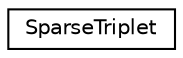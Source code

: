 digraph "Graphical Class Hierarchy"
{
 // INTERACTIVE_SVG=YES
  edge [fontname="Helvetica",fontsize="10",labelfontname="Helvetica",labelfontsize="10"];
  node [fontname="Helvetica",fontsize="10",shape=record];
  rankdir="LR";
  Node0 [label="SparseTriplet",height=0.2,width=0.4,color="black", fillcolor="white", style="filled",URL="$structSparseTriplet.html"];
}

